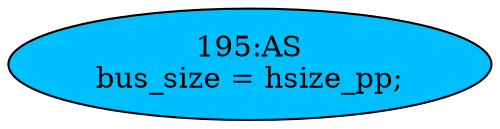 strict digraph "" {
	node [label="\N"];
	"195:AS"	 [ast="<pyverilog.vparser.ast.Assign object at 0x7fba378b3c10>",
		def_var="['bus_size']",
		fillcolor=deepskyblue,
		label="195:AS
bus_size = hsize_pp;",
		statements="[]",
		style=filled,
		typ=Assign,
		use_var="['hsize_pp']"];
}
